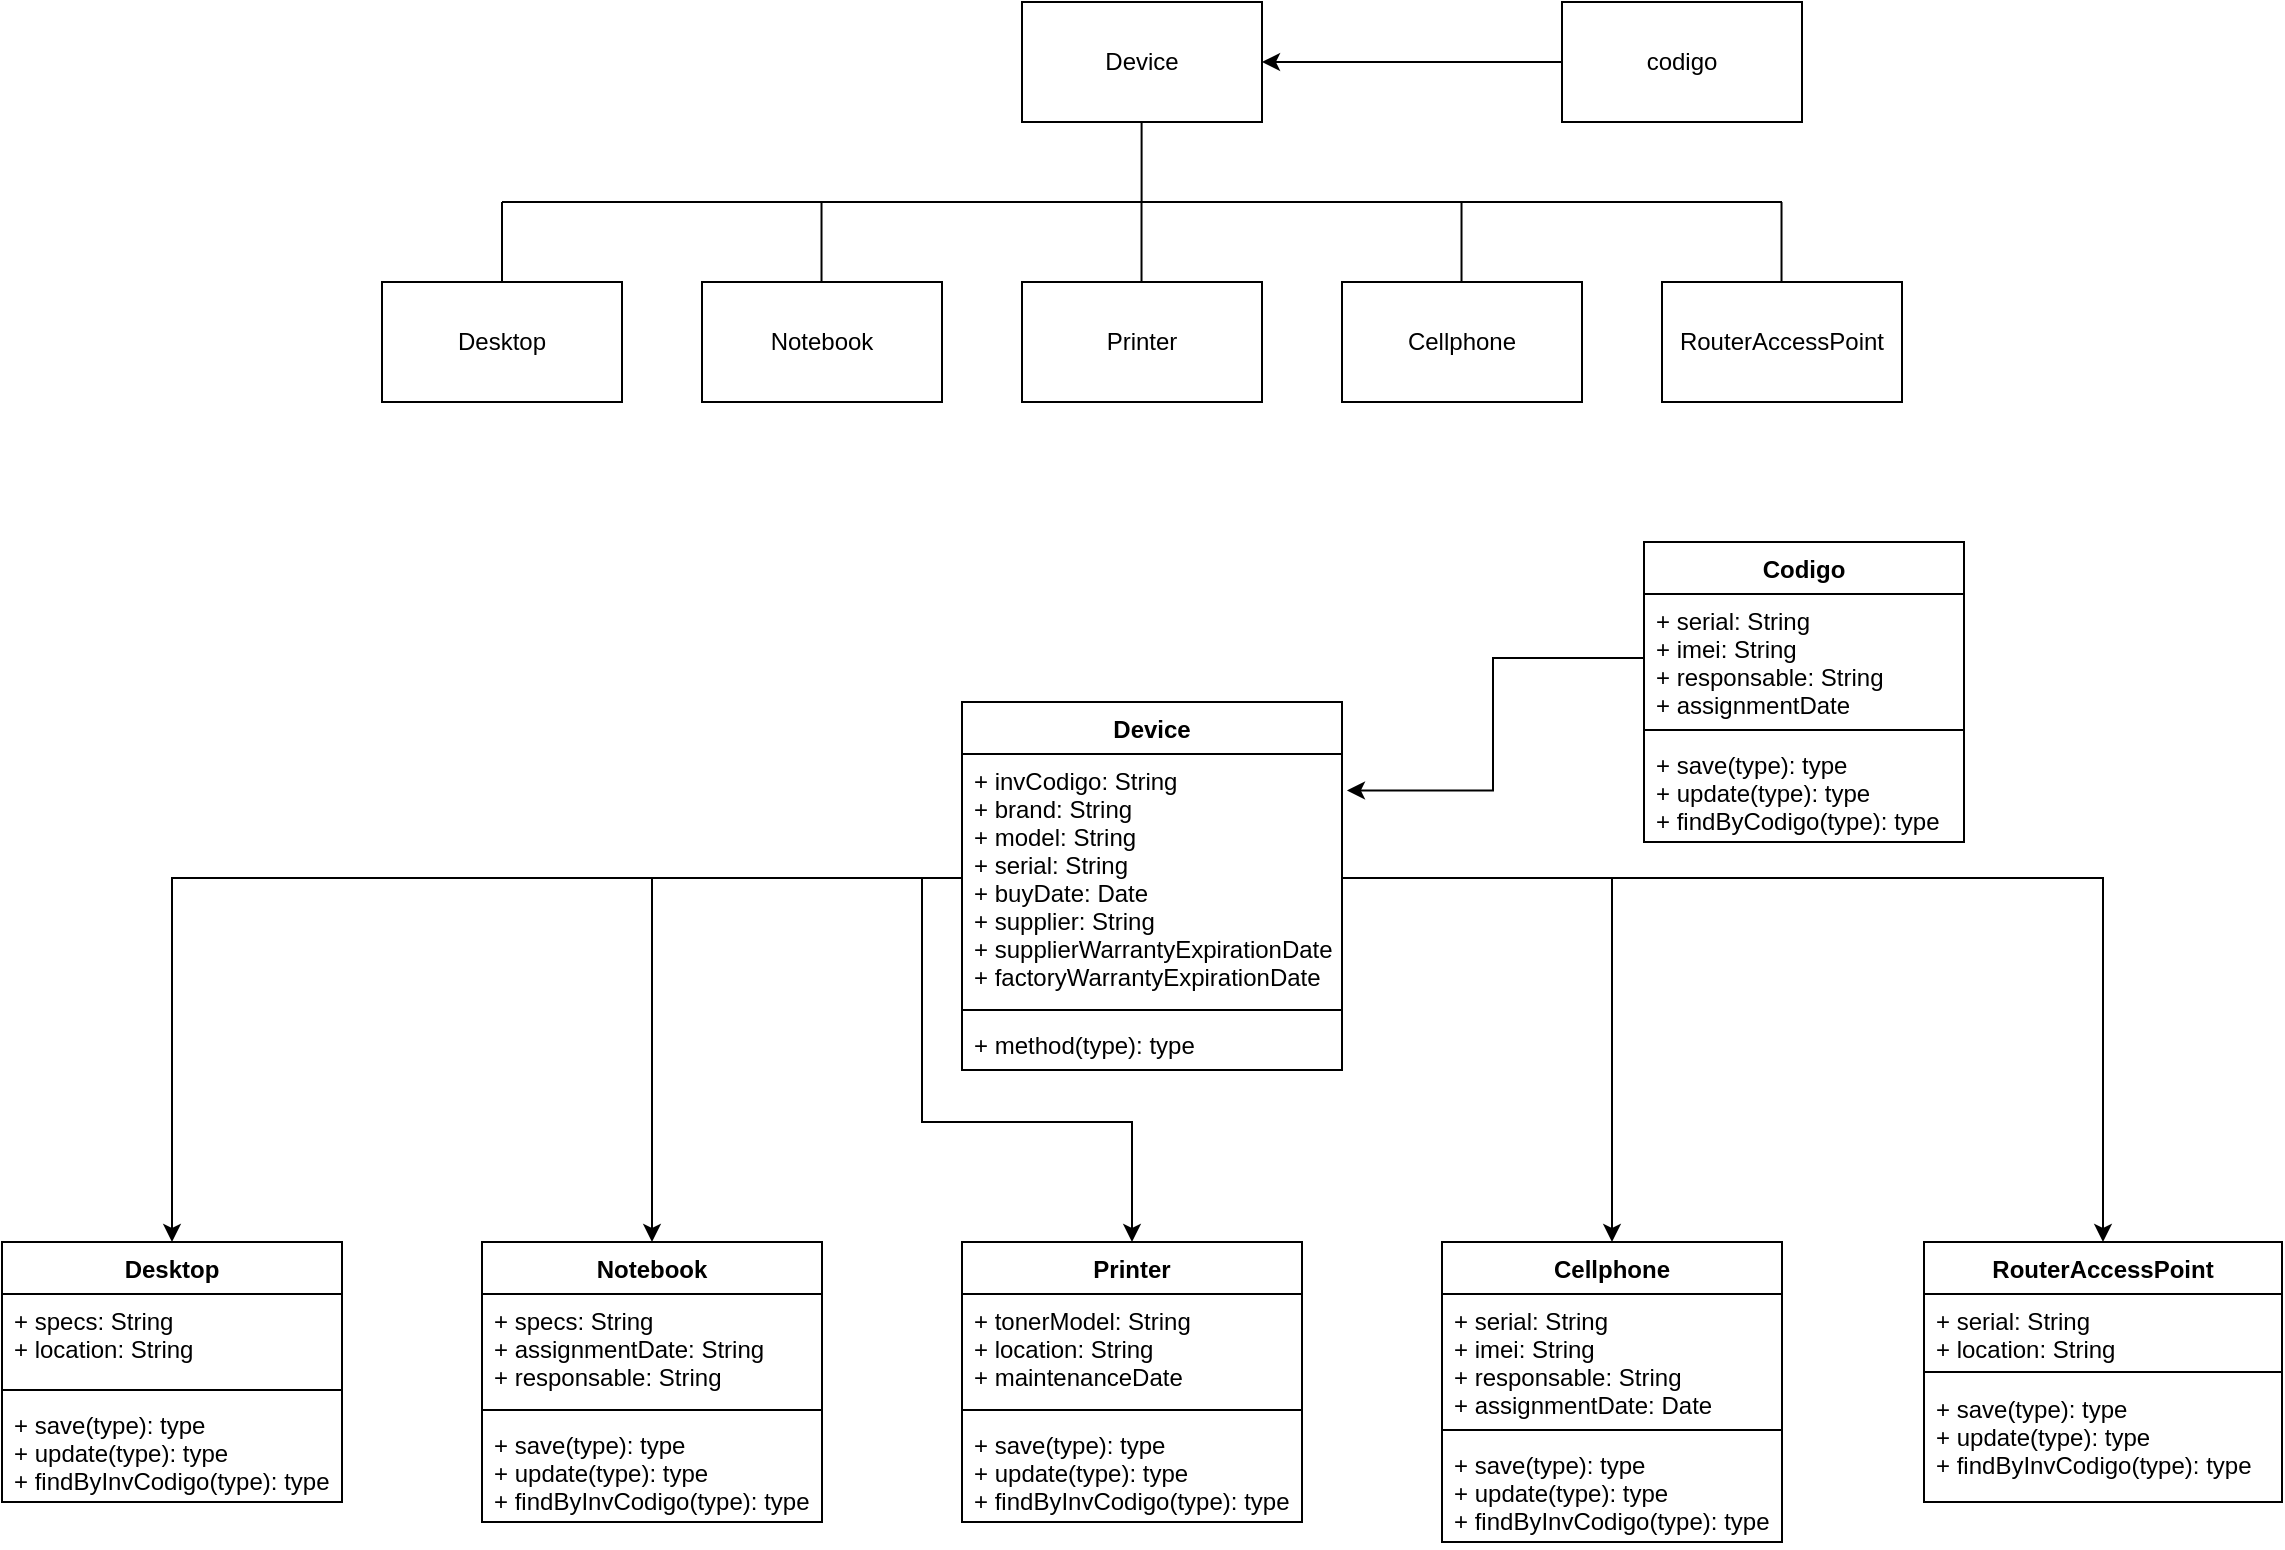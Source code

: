 <mxfile version="15.8.3" type="github">
  <diagram id="x573lrpb8ZKa-y-ldC9b" name="Page-1">
    <mxGraphModel dx="1504" dy="684" grid="1" gridSize="10" guides="1" tooltips="1" connect="1" arrows="1" fold="1" page="1" pageScale="1" pageWidth="827" pageHeight="1169" math="0" shadow="0">
      <root>
        <mxCell id="0" />
        <mxCell id="1" parent="0" />
        <mxCell id="GfT5gaS3VKByPQDoykGk-1" value="Device" style="rounded=0;whiteSpace=wrap;html=1;" parent="1" vertex="1">
          <mxGeometry x="770" y="40" width="120" height="60" as="geometry" />
        </mxCell>
        <mxCell id="GfT5gaS3VKByPQDoykGk-2" value="Desktop" style="rounded=0;whiteSpace=wrap;html=1;" parent="1" vertex="1">
          <mxGeometry x="450" y="180" width="120" height="60" as="geometry" />
        </mxCell>
        <mxCell id="GfT5gaS3VKByPQDoykGk-3" value="Notebook" style="rounded=0;whiteSpace=wrap;html=1;" parent="1" vertex="1">
          <mxGeometry x="610" y="180" width="120" height="60" as="geometry" />
        </mxCell>
        <mxCell id="GfT5gaS3VKByPQDoykGk-4" value="Printer" style="rounded=0;whiteSpace=wrap;html=1;" parent="1" vertex="1">
          <mxGeometry x="770" y="180" width="120" height="60" as="geometry" />
        </mxCell>
        <mxCell id="GfT5gaS3VKByPQDoykGk-5" value="Cellphone" style="rounded=0;whiteSpace=wrap;html=1;" parent="1" vertex="1">
          <mxGeometry x="930" y="180" width="120" height="60" as="geometry" />
        </mxCell>
        <mxCell id="GfT5gaS3VKByPQDoykGk-6" value="RouterAccessPoint" style="rounded=0;whiteSpace=wrap;html=1;" parent="1" vertex="1">
          <mxGeometry x="1090" y="180" width="120" height="60" as="geometry" />
        </mxCell>
        <mxCell id="GfT5gaS3VKByPQDoykGk-7" value="" style="endArrow=none;html=1;rounded=0;" parent="1" edge="1">
          <mxGeometry width="50" height="50" relative="1" as="geometry">
            <mxPoint x="510" y="140" as="sourcePoint" />
            <mxPoint x="1150" y="140" as="targetPoint" />
          </mxGeometry>
        </mxCell>
        <mxCell id="GfT5gaS3VKByPQDoykGk-8" value="" style="endArrow=none;html=1;rounded=0;exitX=0.5;exitY=0;exitDx=0;exitDy=0;" parent="1" source="GfT5gaS3VKByPQDoykGk-2" edge="1">
          <mxGeometry width="50" height="50" relative="1" as="geometry">
            <mxPoint x="490" y="180" as="sourcePoint" />
            <mxPoint x="510" y="140" as="targetPoint" />
          </mxGeometry>
        </mxCell>
        <mxCell id="GfT5gaS3VKByPQDoykGk-9" value="" style="endArrow=none;html=1;rounded=0;exitX=0.5;exitY=0;exitDx=0;exitDy=0;" parent="1" edge="1">
          <mxGeometry width="50" height="50" relative="1" as="geometry">
            <mxPoint x="669.76" y="180" as="sourcePoint" />
            <mxPoint x="669.76" y="140" as="targetPoint" />
          </mxGeometry>
        </mxCell>
        <mxCell id="GfT5gaS3VKByPQDoykGk-10" value="" style="endArrow=none;html=1;rounded=0;exitX=0.5;exitY=0;exitDx=0;exitDy=0;" parent="1" edge="1">
          <mxGeometry width="50" height="50" relative="1" as="geometry">
            <mxPoint x="829.76" y="180" as="sourcePoint" />
            <mxPoint x="829.76" y="140" as="targetPoint" />
          </mxGeometry>
        </mxCell>
        <mxCell id="GfT5gaS3VKByPQDoykGk-11" value="" style="endArrow=none;html=1;rounded=0;exitX=0.5;exitY=0;exitDx=0;exitDy=0;" parent="1" edge="1">
          <mxGeometry width="50" height="50" relative="1" as="geometry">
            <mxPoint x="989.76" y="180" as="sourcePoint" />
            <mxPoint x="989.76" y="140" as="targetPoint" />
          </mxGeometry>
        </mxCell>
        <mxCell id="GfT5gaS3VKByPQDoykGk-12" value="" style="endArrow=none;html=1;rounded=0;exitX=0.5;exitY=0;exitDx=0;exitDy=0;" parent="1" edge="1">
          <mxGeometry width="50" height="50" relative="1" as="geometry">
            <mxPoint x="1149.76" y="180" as="sourcePoint" />
            <mxPoint x="1149.76" y="140" as="targetPoint" />
          </mxGeometry>
        </mxCell>
        <mxCell id="GfT5gaS3VKByPQDoykGk-13" value="" style="endArrow=none;html=1;rounded=0;exitX=0.5;exitY=0;exitDx=0;exitDy=0;" parent="1" edge="1">
          <mxGeometry width="50" height="50" relative="1" as="geometry">
            <mxPoint x="829.8" y="140" as="sourcePoint" />
            <mxPoint x="829.8" y="100" as="targetPoint" />
          </mxGeometry>
        </mxCell>
        <mxCell id="lo3fIMCxIerWkAWP7naD-2" style="edgeStyle=orthogonalEdgeStyle;rounded=0;orthogonalLoop=1;jettySize=auto;html=1;" edge="1" parent="1" source="GfT5gaS3VKByPQDoykGk-19" target="GfT5gaS3VKByPQDoykGk-1">
          <mxGeometry relative="1" as="geometry" />
        </mxCell>
        <mxCell id="GfT5gaS3VKByPQDoykGk-19" value="codigo" style="rounded=0;whiteSpace=wrap;html=1;" parent="1" vertex="1">
          <mxGeometry x="1040" y="40" width="120" height="60" as="geometry" />
        </mxCell>
        <mxCell id="GfT5gaS3VKByPQDoykGk-37" value="Desktop&#xa;" style="swimlane;fontStyle=1;align=center;verticalAlign=top;childLayout=stackLayout;horizontal=1;startSize=26;horizontalStack=0;resizeParent=1;resizeParentMax=0;resizeLast=0;collapsible=1;marginBottom=0;" parent="1" vertex="1">
          <mxGeometry x="260" y="660" width="170" height="130" as="geometry" />
        </mxCell>
        <mxCell id="GfT5gaS3VKByPQDoykGk-38" value="+ specs: String&#xa;+ location: String&#xa;" style="text;strokeColor=none;fillColor=none;align=left;verticalAlign=top;spacingLeft=4;spacingRight=4;overflow=hidden;rotatable=0;points=[[0,0.5],[1,0.5]];portConstraint=eastwest;" parent="GfT5gaS3VKByPQDoykGk-37" vertex="1">
          <mxGeometry y="26" width="170" height="44" as="geometry" />
        </mxCell>
        <mxCell id="GfT5gaS3VKByPQDoykGk-39" value="" style="line;strokeWidth=1;fillColor=none;align=left;verticalAlign=middle;spacingTop=-1;spacingLeft=3;spacingRight=3;rotatable=0;labelPosition=right;points=[];portConstraint=eastwest;" parent="GfT5gaS3VKByPQDoykGk-37" vertex="1">
          <mxGeometry y="70" width="170" height="8" as="geometry" />
        </mxCell>
        <mxCell id="GfT5gaS3VKByPQDoykGk-40" value="+ save(type): type&#xa;+ update(type): type&#xa;+ findByInvCodigo(type): type" style="text;strokeColor=none;fillColor=none;align=left;verticalAlign=top;spacingLeft=4;spacingRight=4;overflow=hidden;rotatable=0;points=[[0,0.5],[1,0.5]];portConstraint=eastwest;" parent="GfT5gaS3VKByPQDoykGk-37" vertex="1">
          <mxGeometry y="78" width="170" height="52" as="geometry" />
        </mxCell>
        <mxCell id="GfT5gaS3VKByPQDoykGk-42" value="Notebook" style="swimlane;fontStyle=1;align=center;verticalAlign=top;childLayout=stackLayout;horizontal=1;startSize=26;horizontalStack=0;resizeParent=1;resizeParentMax=0;resizeLast=0;collapsible=1;marginBottom=0;" parent="1" vertex="1">
          <mxGeometry x="500" y="660" width="170" height="140" as="geometry" />
        </mxCell>
        <mxCell id="GfT5gaS3VKByPQDoykGk-43" value="+ specs: String&#xa;+ assignmentDate: String&#xa;+ responsable: String&#xa;" style="text;strokeColor=none;fillColor=none;align=left;verticalAlign=top;spacingLeft=4;spacingRight=4;overflow=hidden;rotatable=0;points=[[0,0.5],[1,0.5]];portConstraint=eastwest;" parent="GfT5gaS3VKByPQDoykGk-42" vertex="1">
          <mxGeometry y="26" width="170" height="54" as="geometry" />
        </mxCell>
        <mxCell id="GfT5gaS3VKByPQDoykGk-44" value="" style="line;strokeWidth=1;fillColor=none;align=left;verticalAlign=middle;spacingTop=-1;spacingLeft=3;spacingRight=3;rotatable=0;labelPosition=right;points=[];portConstraint=eastwest;" parent="GfT5gaS3VKByPQDoykGk-42" vertex="1">
          <mxGeometry y="80" width="170" height="8" as="geometry" />
        </mxCell>
        <mxCell id="GfT5gaS3VKByPQDoykGk-45" value="+ save(type): type&#xa;+ update(type): type&#xa;+ findByInvCodigo(type): type" style="text;strokeColor=none;fillColor=none;align=left;verticalAlign=top;spacingLeft=4;spacingRight=4;overflow=hidden;rotatable=0;points=[[0,0.5],[1,0.5]];portConstraint=eastwest;" parent="GfT5gaS3VKByPQDoykGk-42" vertex="1">
          <mxGeometry y="88" width="170" height="52" as="geometry" />
        </mxCell>
        <mxCell id="GfT5gaS3VKByPQDoykGk-47" value="Printer" style="swimlane;fontStyle=1;align=center;verticalAlign=top;childLayout=stackLayout;horizontal=1;startSize=26;horizontalStack=0;resizeParent=1;resizeParentMax=0;resizeLast=0;collapsible=1;marginBottom=0;" parent="1" vertex="1">
          <mxGeometry x="740" y="660" width="170" height="140" as="geometry" />
        </mxCell>
        <mxCell id="GfT5gaS3VKByPQDoykGk-48" value="+ tonerModel: String&#xa;+ location: String&#xa;+ maintenanceDate" style="text;strokeColor=none;fillColor=none;align=left;verticalAlign=top;spacingLeft=4;spacingRight=4;overflow=hidden;rotatable=0;points=[[0,0.5],[1,0.5]];portConstraint=eastwest;" parent="GfT5gaS3VKByPQDoykGk-47" vertex="1">
          <mxGeometry y="26" width="170" height="54" as="geometry" />
        </mxCell>
        <mxCell id="GfT5gaS3VKByPQDoykGk-49" value="" style="line;strokeWidth=1;fillColor=none;align=left;verticalAlign=middle;spacingTop=-1;spacingLeft=3;spacingRight=3;rotatable=0;labelPosition=right;points=[];portConstraint=eastwest;" parent="GfT5gaS3VKByPQDoykGk-47" vertex="1">
          <mxGeometry y="80" width="170" height="8" as="geometry" />
        </mxCell>
        <mxCell id="GfT5gaS3VKByPQDoykGk-50" value="+ save(type): type&#xa;+ update(type): type&#xa;+ findByInvCodigo(type): type" style="text;strokeColor=none;fillColor=none;align=left;verticalAlign=top;spacingLeft=4;spacingRight=4;overflow=hidden;rotatable=0;points=[[0,0.5],[1,0.5]];portConstraint=eastwest;" parent="GfT5gaS3VKByPQDoykGk-47" vertex="1">
          <mxGeometry y="88" width="170" height="52" as="geometry" />
        </mxCell>
        <mxCell id="GfT5gaS3VKByPQDoykGk-51" value="Cellphone" style="swimlane;fontStyle=1;align=center;verticalAlign=top;childLayout=stackLayout;horizontal=1;startSize=26;horizontalStack=0;resizeParent=1;resizeParentMax=0;resizeLast=0;collapsible=1;marginBottom=0;" parent="1" vertex="1">
          <mxGeometry x="980" y="660" width="170" height="150" as="geometry" />
        </mxCell>
        <mxCell id="GfT5gaS3VKByPQDoykGk-52" value="+ serial: String&#xa;+ imei: String&#xa;+ responsable: String&#xa;+ assignmentDate: Date" style="text;strokeColor=none;fillColor=none;align=left;verticalAlign=top;spacingLeft=4;spacingRight=4;overflow=hidden;rotatable=0;points=[[0,0.5],[1,0.5]];portConstraint=eastwest;" parent="GfT5gaS3VKByPQDoykGk-51" vertex="1">
          <mxGeometry y="26" width="170" height="64" as="geometry" />
        </mxCell>
        <mxCell id="GfT5gaS3VKByPQDoykGk-53" value="" style="line;strokeWidth=1;fillColor=none;align=left;verticalAlign=middle;spacingTop=-1;spacingLeft=3;spacingRight=3;rotatable=0;labelPosition=right;points=[];portConstraint=eastwest;" parent="GfT5gaS3VKByPQDoykGk-51" vertex="1">
          <mxGeometry y="90" width="170" height="8" as="geometry" />
        </mxCell>
        <mxCell id="GfT5gaS3VKByPQDoykGk-54" value="+ save(type): type&#xa;+ update(type): type&#xa;+ findByInvCodigo(type): type" style="text;strokeColor=none;fillColor=none;align=left;verticalAlign=top;spacingLeft=4;spacingRight=4;overflow=hidden;rotatable=0;points=[[0,0.5],[1,0.5]];portConstraint=eastwest;" parent="GfT5gaS3VKByPQDoykGk-51" vertex="1">
          <mxGeometry y="98" width="170" height="52" as="geometry" />
        </mxCell>
        <mxCell id="GfT5gaS3VKByPQDoykGk-55" value="RouterAccessPoint" style="swimlane;fontStyle=1;align=center;verticalAlign=top;childLayout=stackLayout;horizontal=1;startSize=26;horizontalStack=0;resizeParent=1;resizeParentMax=0;resizeLast=0;collapsible=1;marginBottom=0;" parent="1" vertex="1">
          <mxGeometry x="1221" y="660" width="179" height="130" as="geometry" />
        </mxCell>
        <mxCell id="GfT5gaS3VKByPQDoykGk-56" value="+ serial: String&#xa;+ location: String&#xa;" style="text;strokeColor=none;fillColor=none;align=left;verticalAlign=top;spacingLeft=4;spacingRight=4;overflow=hidden;rotatable=0;points=[[0,0.5],[1,0.5]];portConstraint=eastwest;" parent="GfT5gaS3VKByPQDoykGk-55" vertex="1">
          <mxGeometry y="26" width="179" height="34" as="geometry" />
        </mxCell>
        <mxCell id="GfT5gaS3VKByPQDoykGk-57" value="" style="line;strokeWidth=1;fillColor=none;align=left;verticalAlign=middle;spacingTop=-1;spacingLeft=3;spacingRight=3;rotatable=0;labelPosition=right;points=[];portConstraint=eastwest;" parent="GfT5gaS3VKByPQDoykGk-55" vertex="1">
          <mxGeometry y="60" width="179" height="10" as="geometry" />
        </mxCell>
        <mxCell id="GfT5gaS3VKByPQDoykGk-58" value="+ save(type): type&#xa;+ update(type): type&#xa;+ findByInvCodigo(type): type" style="text;strokeColor=none;fillColor=none;align=left;verticalAlign=top;spacingLeft=4;spacingRight=4;overflow=hidden;rotatable=0;points=[[0,0.5],[1,0.5]];portConstraint=eastwest;" parent="GfT5gaS3VKByPQDoykGk-55" vertex="1">
          <mxGeometry y="70" width="179" height="60" as="geometry" />
        </mxCell>
        <mxCell id="GfT5gaS3VKByPQDoykGk-71" value="Codigo&#xa;" style="swimlane;fontStyle=1;align=center;verticalAlign=top;childLayout=stackLayout;horizontal=1;startSize=26;horizontalStack=0;resizeParent=1;resizeParentMax=0;resizeLast=0;collapsible=1;marginBottom=0;" parent="1" vertex="1">
          <mxGeometry x="1081" y="310" width="160" height="150" as="geometry" />
        </mxCell>
        <mxCell id="GfT5gaS3VKByPQDoykGk-72" value="+ serial: String&#xa;+ imei: String&#xa;+ responsable: String&#xa;+ assignmentDate" style="text;strokeColor=none;fillColor=none;align=left;verticalAlign=top;spacingLeft=4;spacingRight=4;overflow=hidden;rotatable=0;points=[[0,0.5],[1,0.5]];portConstraint=eastwest;" parent="GfT5gaS3VKByPQDoykGk-71" vertex="1">
          <mxGeometry y="26" width="160" height="64" as="geometry" />
        </mxCell>
        <mxCell id="GfT5gaS3VKByPQDoykGk-73" value="" style="line;strokeWidth=1;fillColor=none;align=left;verticalAlign=middle;spacingTop=-1;spacingLeft=3;spacingRight=3;rotatable=0;labelPosition=right;points=[];portConstraint=eastwest;" parent="GfT5gaS3VKByPQDoykGk-71" vertex="1">
          <mxGeometry y="90" width="160" height="8" as="geometry" />
        </mxCell>
        <mxCell id="GfT5gaS3VKByPQDoykGk-74" value="+ save(type): type&#xa;+ update(type): type&#xa;+ findByCodigo(type): type" style="text;strokeColor=none;fillColor=none;align=left;verticalAlign=top;spacingLeft=4;spacingRight=4;overflow=hidden;rotatable=0;points=[[0,0.5],[1,0.5]];portConstraint=eastwest;" parent="GfT5gaS3VKByPQDoykGk-71" vertex="1">
          <mxGeometry y="98" width="160" height="52" as="geometry" />
        </mxCell>
        <mxCell id="GfT5gaS3VKByPQDoykGk-75" value="Device" style="swimlane;fontStyle=1;align=center;verticalAlign=top;childLayout=stackLayout;horizontal=1;startSize=26;horizontalStack=0;resizeParent=1;resizeParentMax=0;resizeLast=0;collapsible=1;marginBottom=0;" parent="1" vertex="1">
          <mxGeometry x="740" y="390" width="190" height="184" as="geometry" />
        </mxCell>
        <mxCell id="GfT5gaS3VKByPQDoykGk-76" value="+ invCodigo: String&#xa;+ brand: String&#xa;+ model: String&#xa;+ serial: String&#xa;+ buyDate: Date&#xa;+ supplier: String&#xa;+ supplierWarrantyExpirationDate&#xa;+ factoryWarrantyExpirationDate" style="text;strokeColor=none;fillColor=none;align=left;verticalAlign=top;spacingLeft=4;spacingRight=4;overflow=hidden;rotatable=0;points=[[0,0.5],[1,0.5]];portConstraint=eastwest;" parent="GfT5gaS3VKByPQDoykGk-75" vertex="1">
          <mxGeometry y="26" width="190" height="124" as="geometry" />
        </mxCell>
        <mxCell id="GfT5gaS3VKByPQDoykGk-77" value="" style="line;strokeWidth=1;fillColor=none;align=left;verticalAlign=middle;spacingTop=-1;spacingLeft=3;spacingRight=3;rotatable=0;labelPosition=right;points=[];portConstraint=eastwest;" parent="GfT5gaS3VKByPQDoykGk-75" vertex="1">
          <mxGeometry y="150" width="190" height="8" as="geometry" />
        </mxCell>
        <mxCell id="GfT5gaS3VKByPQDoykGk-78" value="+ method(type): type" style="text;strokeColor=none;fillColor=none;align=left;verticalAlign=top;spacingLeft=4;spacingRight=4;overflow=hidden;rotatable=0;points=[[0,0.5],[1,0.5]];portConstraint=eastwest;" parent="GfT5gaS3VKByPQDoykGk-75" vertex="1">
          <mxGeometry y="158" width="190" height="26" as="geometry" />
        </mxCell>
        <mxCell id="GfT5gaS3VKByPQDoykGk-79" style="edgeStyle=orthogonalEdgeStyle;rounded=0;orthogonalLoop=1;jettySize=auto;html=1;entryX=0.5;entryY=0;entryDx=0;entryDy=0;" parent="1" source="GfT5gaS3VKByPQDoykGk-76" target="GfT5gaS3VKByPQDoykGk-37" edge="1">
          <mxGeometry relative="1" as="geometry" />
        </mxCell>
        <mxCell id="GfT5gaS3VKByPQDoykGk-80" style="edgeStyle=orthogonalEdgeStyle;rounded=0;orthogonalLoop=1;jettySize=auto;html=1;entryX=0.5;entryY=0;entryDx=0;entryDy=0;" parent="1" source="GfT5gaS3VKByPQDoykGk-76" target="GfT5gaS3VKByPQDoykGk-42" edge="1">
          <mxGeometry relative="1" as="geometry" />
        </mxCell>
        <mxCell id="GfT5gaS3VKByPQDoykGk-81" style="edgeStyle=orthogonalEdgeStyle;rounded=0;orthogonalLoop=1;jettySize=auto;html=1;exitX=1;exitY=0.5;exitDx=0;exitDy=0;entryX=0.5;entryY=0;entryDx=0;entryDy=0;" parent="1" source="GfT5gaS3VKByPQDoykGk-76" target="GfT5gaS3VKByPQDoykGk-55" edge="1">
          <mxGeometry relative="1" as="geometry" />
        </mxCell>
        <mxCell id="GfT5gaS3VKByPQDoykGk-82" style="edgeStyle=orthogonalEdgeStyle;rounded=0;orthogonalLoop=1;jettySize=auto;html=1;" parent="1" source="GfT5gaS3VKByPQDoykGk-76" target="GfT5gaS3VKByPQDoykGk-51" edge="1">
          <mxGeometry relative="1" as="geometry" />
        </mxCell>
        <mxCell id="GfT5gaS3VKByPQDoykGk-83" style="edgeStyle=orthogonalEdgeStyle;rounded=0;orthogonalLoop=1;jettySize=auto;html=1;entryX=0.5;entryY=0;entryDx=0;entryDy=0;" parent="1" source="GfT5gaS3VKByPQDoykGk-76" target="GfT5gaS3VKByPQDoykGk-47" edge="1">
          <mxGeometry relative="1" as="geometry" />
        </mxCell>
        <mxCell id="lo3fIMCxIerWkAWP7naD-1" style="edgeStyle=orthogonalEdgeStyle;rounded=0;orthogonalLoop=1;jettySize=auto;html=1;entryX=1.013;entryY=0.147;entryDx=0;entryDy=0;entryPerimeter=0;" edge="1" parent="1" source="GfT5gaS3VKByPQDoykGk-72" target="GfT5gaS3VKByPQDoykGk-76">
          <mxGeometry relative="1" as="geometry" />
        </mxCell>
      </root>
    </mxGraphModel>
  </diagram>
</mxfile>
